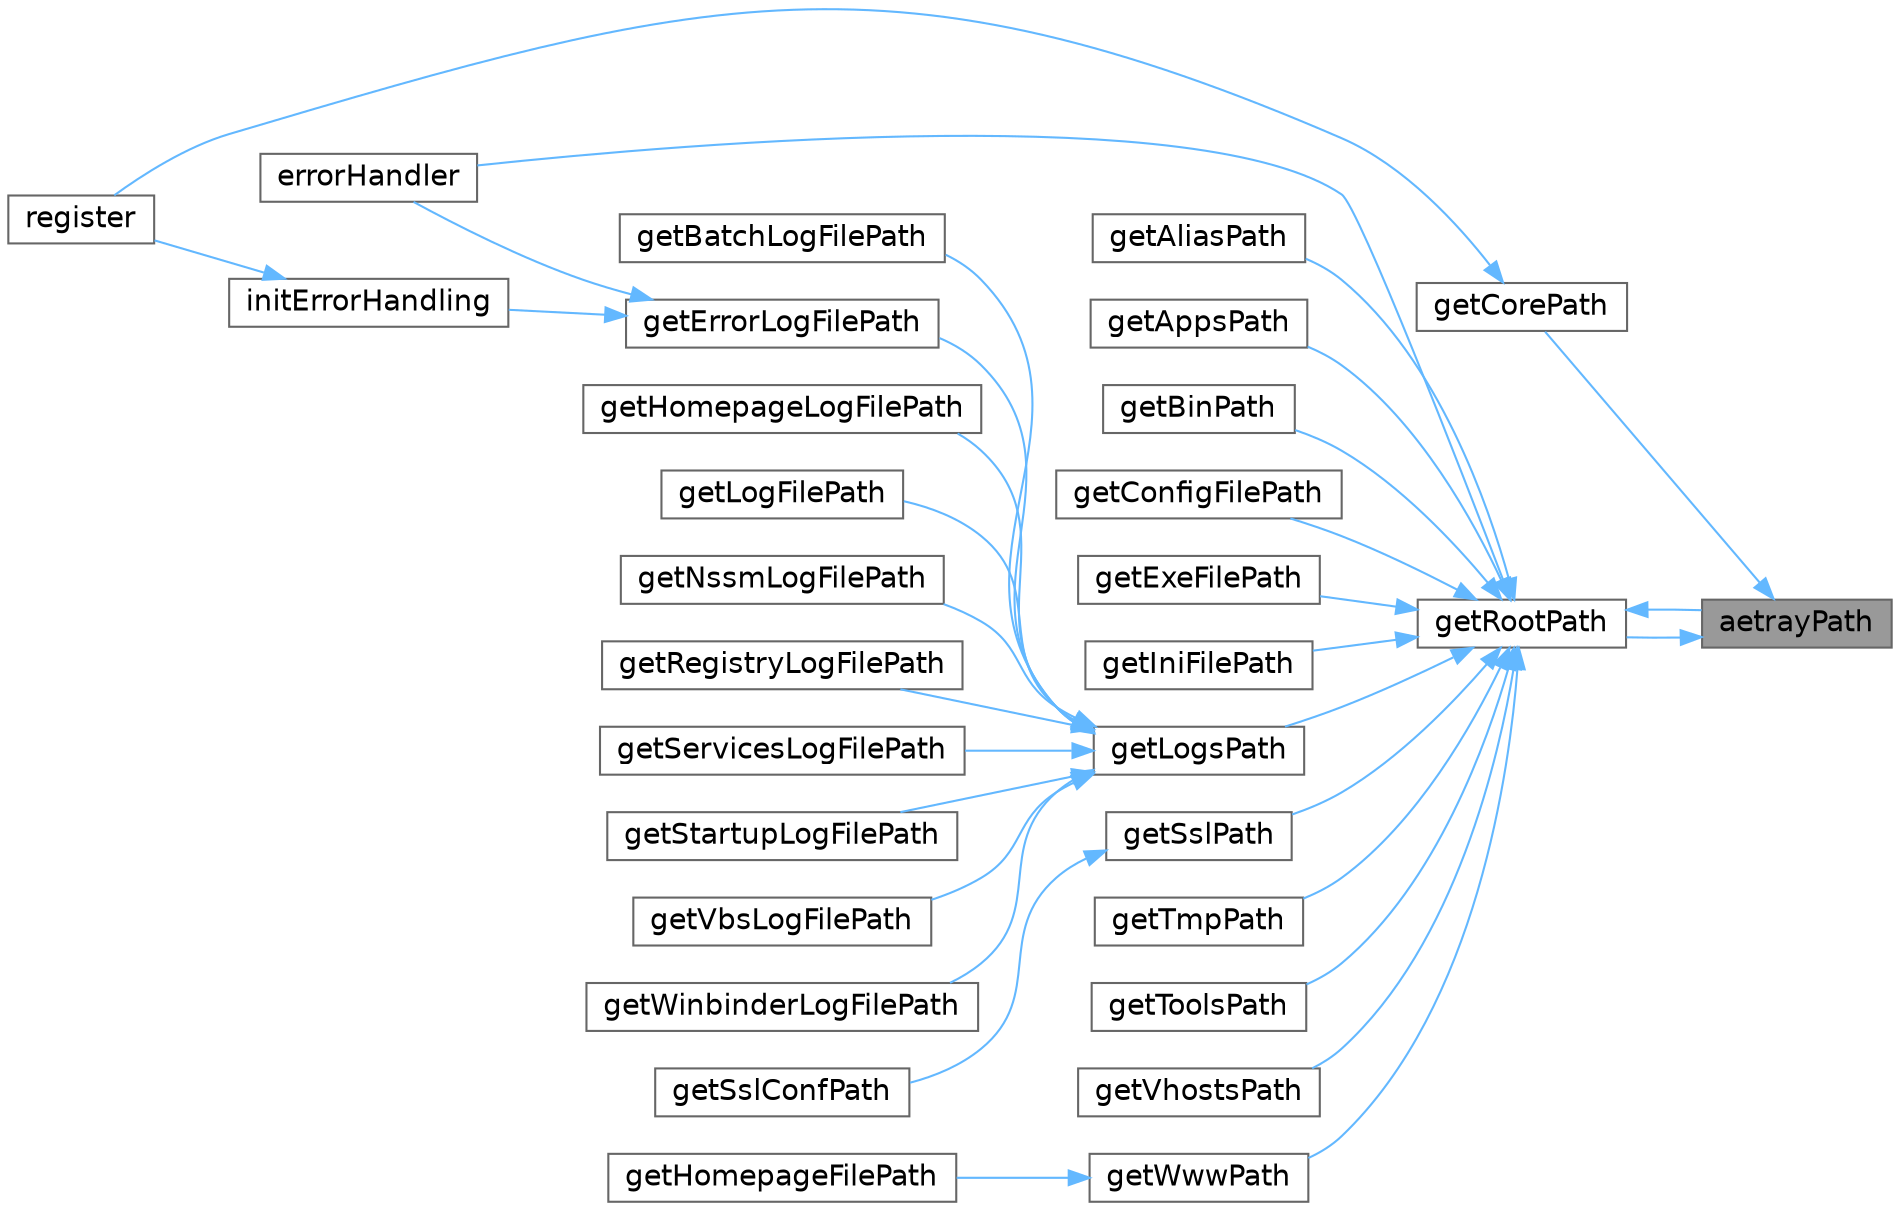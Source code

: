 digraph "aetrayPath"
{
 // LATEX_PDF_SIZE
  bgcolor="transparent";
  edge [fontname=Helvetica,fontsize=14,labelfontname=Helvetica,labelfontsize=14];
  node [fontname=Helvetica,fontsize=14,shape=box,height=0.2,width=0.4];
  rankdir="RL";
  Node1 [id="Node000001",label="aetrayPath",height=0.2,width=0.4,color="gray40", fillcolor="grey60", style="filled", fontcolor="black",tooltip=" "];
  Node1 -> Node2 [id="edge1_Node000001_Node000002",dir="back",color="steelblue1",style="solid",tooltip=" "];
  Node2 [id="Node000002",label="getCorePath",height=0.2,width=0.4,color="grey40", fillcolor="white", style="filled",URL="$d8/d73/classRoot.html#aac71703806ea188411a3be8a3a0d025b",tooltip=" "];
  Node2 -> Node3 [id="edge2_Node000002_Node000003",dir="back",color="steelblue1",style="solid",tooltip=" "];
  Node3 [id="Node000003",label="register",height=0.2,width=0.4,color="grey40", fillcolor="white", style="filled",URL="$d8/d73/classRoot.html#acc294a6cc8e69743746820e3d15e3f78",tooltip=" "];
  Node1 -> Node4 [id="edge3_Node000001_Node000004",dir="back",color="steelblue1",style="solid",tooltip=" "];
  Node4 [id="Node000004",label="getRootPath",height=0.2,width=0.4,color="grey40", fillcolor="white", style="filled",URL="$d8/d73/classRoot.html#a2b2cffa9a7d21c591bf76d96fbbd0dbc",tooltip=" "];
  Node4 -> Node1 [id="edge4_Node000004_Node000001",dir="back",color="steelblue1",style="solid",tooltip=" "];
  Node4 -> Node5 [id="edge5_Node000004_Node000005",dir="back",color="steelblue1",style="solid",tooltip=" "];
  Node5 [id="Node000005",label="errorHandler",height=0.2,width=0.4,color="grey40", fillcolor="white", style="filled",URL="$d8/d73/classRoot.html#a32a869cd9853783596c67c247919d8f4",tooltip=" "];
  Node4 -> Node6 [id="edge6_Node000004_Node000006",dir="back",color="steelblue1",style="solid",tooltip=" "];
  Node6 [id="Node000006",label="getAliasPath",height=0.2,width=0.4,color="grey40", fillcolor="white", style="filled",URL="$d8/d73/classRoot.html#a731a20e8a5739930840881fc12508e48",tooltip=" "];
  Node4 -> Node7 [id="edge7_Node000004_Node000007",dir="back",color="steelblue1",style="solid",tooltip=" "];
  Node7 [id="Node000007",label="getAppsPath",height=0.2,width=0.4,color="grey40", fillcolor="white", style="filled",URL="$d8/d73/classRoot.html#a0c1d65431150c8379fbf936ddfaeed36",tooltip=" "];
  Node4 -> Node8 [id="edge8_Node000004_Node000008",dir="back",color="steelblue1",style="solid",tooltip=" "];
  Node8 [id="Node000008",label="getBinPath",height=0.2,width=0.4,color="grey40", fillcolor="white", style="filled",URL="$d8/d73/classRoot.html#a03b0699386f33642b9064284e3c7f185",tooltip=" "];
  Node4 -> Node9 [id="edge9_Node000004_Node000009",dir="back",color="steelblue1",style="solid",tooltip=" "];
  Node9 [id="Node000009",label="getConfigFilePath",height=0.2,width=0.4,color="grey40", fillcolor="white", style="filled",URL="$d8/d73/classRoot.html#af41622ce5bf6bb7a6f097945e5c25d77",tooltip=" "];
  Node4 -> Node10 [id="edge10_Node000004_Node000010",dir="back",color="steelblue1",style="solid",tooltip=" "];
  Node10 [id="Node000010",label="getExeFilePath",height=0.2,width=0.4,color="grey40", fillcolor="white", style="filled",URL="$d8/d73/classRoot.html#a3377804c4422e9e7f53fa495b365dbce",tooltip=" "];
  Node4 -> Node11 [id="edge11_Node000004_Node000011",dir="back",color="steelblue1",style="solid",tooltip=" "];
  Node11 [id="Node000011",label="getIniFilePath",height=0.2,width=0.4,color="grey40", fillcolor="white", style="filled",URL="$d8/d73/classRoot.html#a5c7149e82071a6bd6d67ab51800e74e4",tooltip=" "];
  Node4 -> Node12 [id="edge12_Node000004_Node000012",dir="back",color="steelblue1",style="solid",tooltip=" "];
  Node12 [id="Node000012",label="getLogsPath",height=0.2,width=0.4,color="grey40", fillcolor="white", style="filled",URL="$d8/d73/classRoot.html#a024b284d65cdb850645eaf2ae2f51218",tooltip=" "];
  Node12 -> Node13 [id="edge13_Node000012_Node000013",dir="back",color="steelblue1",style="solid",tooltip=" "];
  Node13 [id="Node000013",label="getBatchLogFilePath",height=0.2,width=0.4,color="grey40", fillcolor="white", style="filled",URL="$d8/d73/classRoot.html#aa83cb081c37a91a35d36a1af0ea8e344",tooltip=" "];
  Node12 -> Node14 [id="edge14_Node000012_Node000014",dir="back",color="steelblue1",style="solid",tooltip=" "];
  Node14 [id="Node000014",label="getErrorLogFilePath",height=0.2,width=0.4,color="grey40", fillcolor="white", style="filled",URL="$d8/d73/classRoot.html#a92d9ae3a51d3a1317a3e9e01d11eea8b",tooltip=" "];
  Node14 -> Node5 [id="edge15_Node000014_Node000005",dir="back",color="steelblue1",style="solid",tooltip=" "];
  Node14 -> Node15 [id="edge16_Node000014_Node000015",dir="back",color="steelblue1",style="solid",tooltip=" "];
  Node15 [id="Node000015",label="initErrorHandling",height=0.2,width=0.4,color="grey40", fillcolor="white", style="filled",URL="$d8/d73/classRoot.html#afe34a8388a83ac3d0404476c4ba2229f",tooltip=" "];
  Node15 -> Node3 [id="edge17_Node000015_Node000003",dir="back",color="steelblue1",style="solid",tooltip=" "];
  Node12 -> Node16 [id="edge18_Node000012_Node000016",dir="back",color="steelblue1",style="solid",tooltip=" "];
  Node16 [id="Node000016",label="getHomepageLogFilePath",height=0.2,width=0.4,color="grey40", fillcolor="white", style="filled",URL="$d8/d73/classRoot.html#aeeb1ebecf48538705f0399009d39f561",tooltip=" "];
  Node12 -> Node17 [id="edge19_Node000012_Node000017",dir="back",color="steelblue1",style="solid",tooltip=" "];
  Node17 [id="Node000017",label="getLogFilePath",height=0.2,width=0.4,color="grey40", fillcolor="white", style="filled",URL="$d8/d73/classRoot.html#a2d7b4234ba05687b4e8697e257e8363f",tooltip=" "];
  Node12 -> Node18 [id="edge20_Node000012_Node000018",dir="back",color="steelblue1",style="solid",tooltip=" "];
  Node18 [id="Node000018",label="getNssmLogFilePath",height=0.2,width=0.4,color="grey40", fillcolor="white", style="filled",URL="$d8/d73/classRoot.html#a237ac4b797e6e75e06fb947a21d439f6",tooltip=" "];
  Node12 -> Node19 [id="edge21_Node000012_Node000019",dir="back",color="steelblue1",style="solid",tooltip=" "];
  Node19 [id="Node000019",label="getRegistryLogFilePath",height=0.2,width=0.4,color="grey40", fillcolor="white", style="filled",URL="$d8/d73/classRoot.html#aa704746dc83c38c25d0b25c486bef81d",tooltip=" "];
  Node12 -> Node20 [id="edge22_Node000012_Node000020",dir="back",color="steelblue1",style="solid",tooltip=" "];
  Node20 [id="Node000020",label="getServicesLogFilePath",height=0.2,width=0.4,color="grey40", fillcolor="white", style="filled",URL="$d8/d73/classRoot.html#a20237771ff4d8a7f24350366224e9283",tooltip=" "];
  Node12 -> Node21 [id="edge23_Node000012_Node000021",dir="back",color="steelblue1",style="solid",tooltip=" "];
  Node21 [id="Node000021",label="getStartupLogFilePath",height=0.2,width=0.4,color="grey40", fillcolor="white", style="filled",URL="$d8/d73/classRoot.html#a7d339e1190d0ce422830c2a63a2c0d2d",tooltip=" "];
  Node12 -> Node22 [id="edge24_Node000012_Node000022",dir="back",color="steelblue1",style="solid",tooltip=" "];
  Node22 [id="Node000022",label="getVbsLogFilePath",height=0.2,width=0.4,color="grey40", fillcolor="white", style="filled",URL="$d8/d73/classRoot.html#ae6c355092713a32b81285031b92c8e8c",tooltip=" "];
  Node12 -> Node23 [id="edge25_Node000012_Node000023",dir="back",color="steelblue1",style="solid",tooltip=" "];
  Node23 [id="Node000023",label="getWinbinderLogFilePath",height=0.2,width=0.4,color="grey40", fillcolor="white", style="filled",URL="$d8/d73/classRoot.html#a5ecdfd46876840a9f0f82a9ef8307f94",tooltip=" "];
  Node4 -> Node24 [id="edge26_Node000004_Node000024",dir="back",color="steelblue1",style="solid",tooltip=" "];
  Node24 [id="Node000024",label="getSslPath",height=0.2,width=0.4,color="grey40", fillcolor="white", style="filled",URL="$d8/d73/classRoot.html#aa2068c4124117404f3c5c1ce0f1d3f05",tooltip=" "];
  Node24 -> Node25 [id="edge27_Node000024_Node000025",dir="back",color="steelblue1",style="solid",tooltip=" "];
  Node25 [id="Node000025",label="getSslConfPath",height=0.2,width=0.4,color="grey40", fillcolor="white", style="filled",URL="$d8/d73/classRoot.html#a96a0736954420cdff37f6d461a9fef32",tooltip=" "];
  Node4 -> Node26 [id="edge28_Node000004_Node000026",dir="back",color="steelblue1",style="solid",tooltip=" "];
  Node26 [id="Node000026",label="getTmpPath",height=0.2,width=0.4,color="grey40", fillcolor="white", style="filled",URL="$d8/d73/classRoot.html#ab1d36ff05b754729ab58f7639e4cf4bd",tooltip=" "];
  Node4 -> Node27 [id="edge29_Node000004_Node000027",dir="back",color="steelblue1",style="solid",tooltip=" "];
  Node27 [id="Node000027",label="getToolsPath",height=0.2,width=0.4,color="grey40", fillcolor="white", style="filled",URL="$d8/d73/classRoot.html#a3d02377cc5bc316f21a9b0e8d427a878",tooltip=" "];
  Node4 -> Node28 [id="edge30_Node000004_Node000028",dir="back",color="steelblue1",style="solid",tooltip=" "];
  Node28 [id="Node000028",label="getVhostsPath",height=0.2,width=0.4,color="grey40", fillcolor="white", style="filled",URL="$d8/d73/classRoot.html#a41eb3807d8bb3796771470ae58594119",tooltip=" "];
  Node4 -> Node29 [id="edge31_Node000004_Node000029",dir="back",color="steelblue1",style="solid",tooltip=" "];
  Node29 [id="Node000029",label="getWwwPath",height=0.2,width=0.4,color="grey40", fillcolor="white", style="filled",URL="$d8/d73/classRoot.html#a0db32e0e9ddd620757cff21e0d9030d1",tooltip=" "];
  Node29 -> Node30 [id="edge32_Node000029_Node000030",dir="back",color="steelblue1",style="solid",tooltip=" "];
  Node30 [id="Node000030",label="getHomepageFilePath",height=0.2,width=0.4,color="grey40", fillcolor="white", style="filled",URL="$d8/d73/classRoot.html#af52d180350891df0fd75ef789fb1fad4",tooltip=" "];
}
